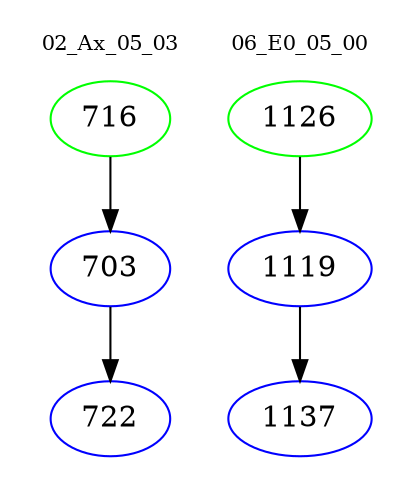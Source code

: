 digraph{
subgraph cluster_0 {
color = white
label = "02_Ax_05_03";
fontsize=10;
T0_716 [label="716", color="green"]
T0_716 -> T0_703 [color="black"]
T0_703 [label="703", color="blue"]
T0_703 -> T0_722 [color="black"]
T0_722 [label="722", color="blue"]
}
subgraph cluster_1 {
color = white
label = "06_E0_05_00";
fontsize=10;
T1_1126 [label="1126", color="green"]
T1_1126 -> T1_1119 [color="black"]
T1_1119 [label="1119", color="blue"]
T1_1119 -> T1_1137 [color="black"]
T1_1137 [label="1137", color="blue"]
}
}
